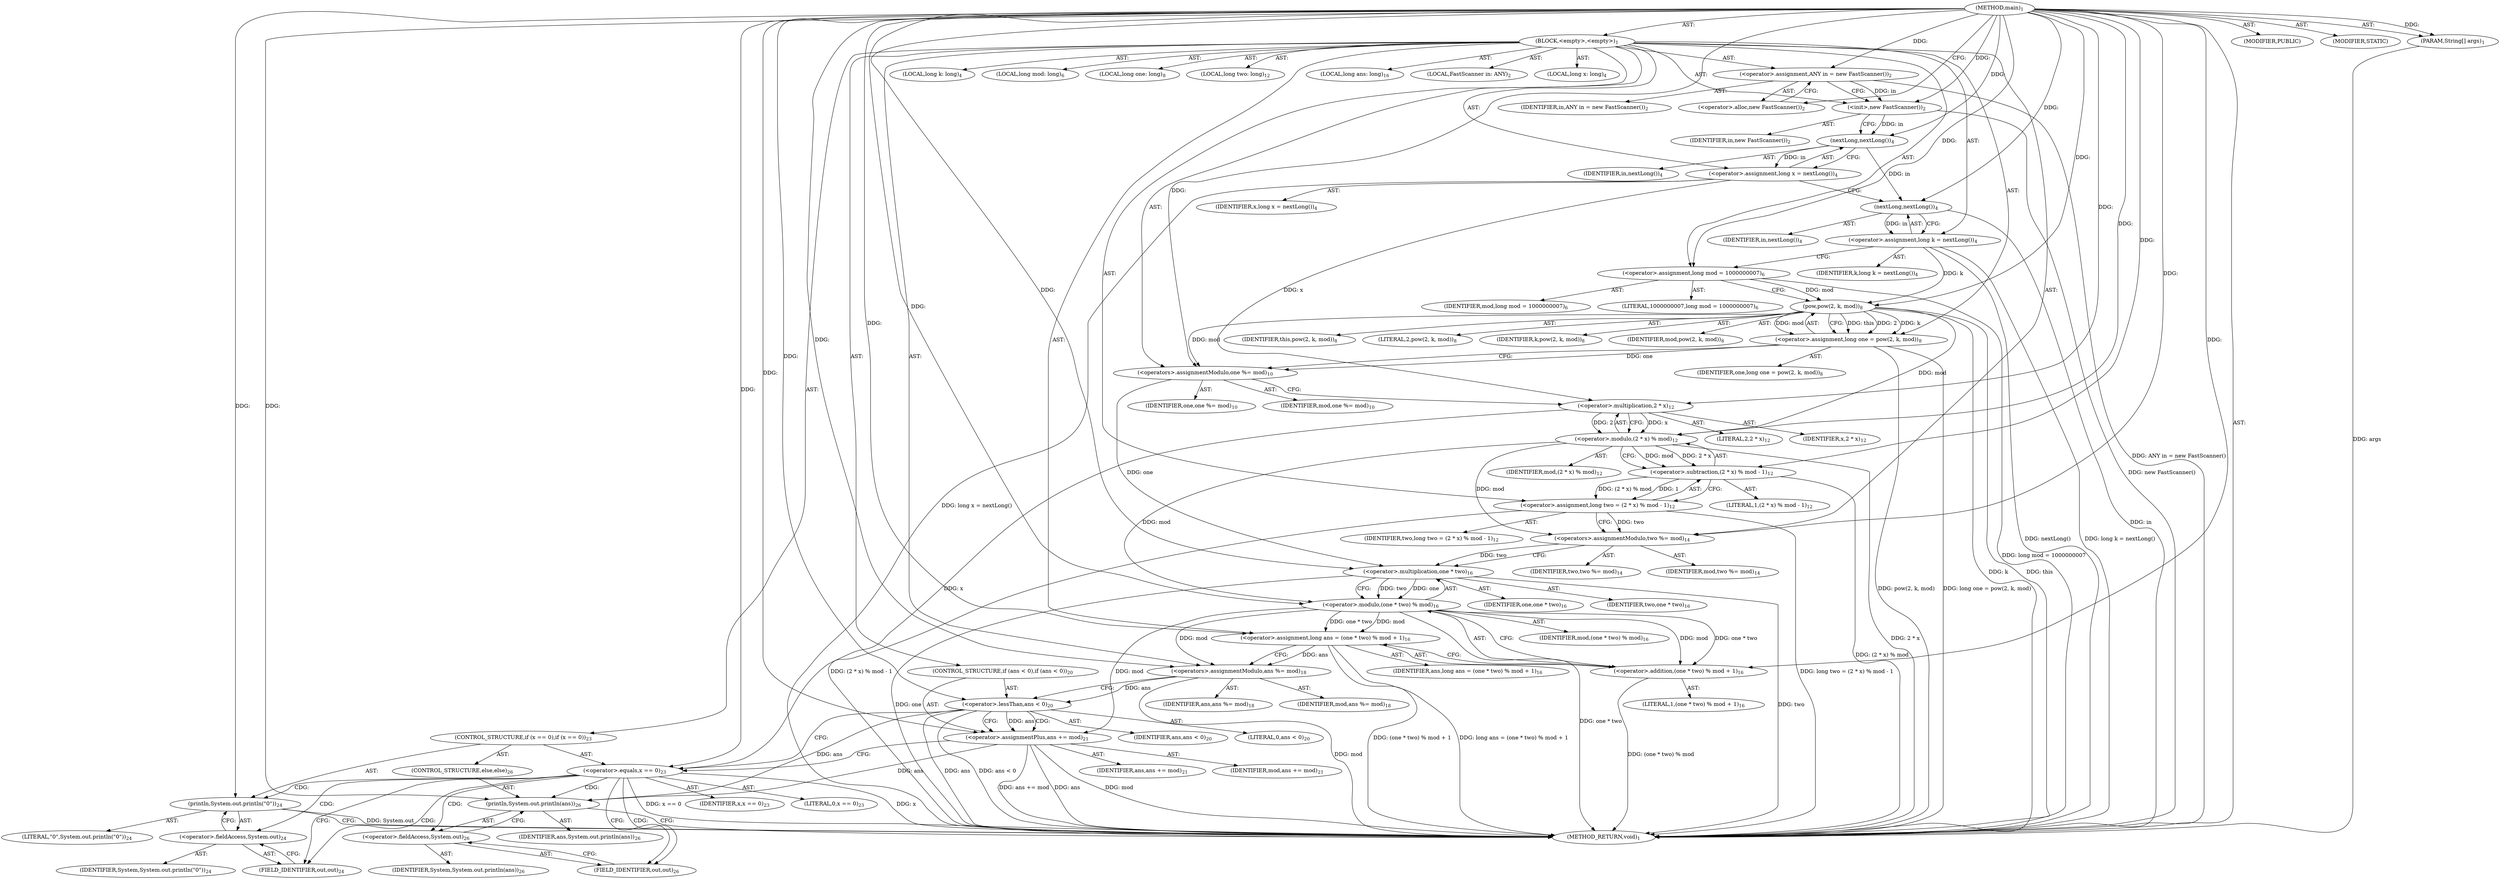 digraph "main" {  
"19" [label = <(METHOD,main)<SUB>1</SUB>> ]
"20" [label = <(PARAM,String[] args)<SUB>1</SUB>> ]
"21" [label = <(BLOCK,&lt;empty&gt;,&lt;empty&gt;)<SUB>1</SUB>> ]
"4" [label = <(LOCAL,FastScanner in: ANY)<SUB>2</SUB>> ]
"22" [label = <(&lt;operator&gt;.assignment,ANY in = new FastScanner())<SUB>2</SUB>> ]
"23" [label = <(IDENTIFIER,in,ANY in = new FastScanner())<SUB>2</SUB>> ]
"24" [label = <(&lt;operator&gt;.alloc,new FastScanner())<SUB>2</SUB>> ]
"25" [label = <(&lt;init&gt;,new FastScanner())<SUB>2</SUB>> ]
"3" [label = <(IDENTIFIER,in,new FastScanner())<SUB>2</SUB>> ]
"26" [label = <(LOCAL,long x: long)<SUB>4</SUB>> ]
"27" [label = <(LOCAL,long k: long)<SUB>4</SUB>> ]
"28" [label = <(&lt;operator&gt;.assignment,long x = nextLong())<SUB>4</SUB>> ]
"29" [label = <(IDENTIFIER,x,long x = nextLong())<SUB>4</SUB>> ]
"30" [label = <(nextLong,nextLong())<SUB>4</SUB>> ]
"31" [label = <(IDENTIFIER,in,nextLong())<SUB>4</SUB>> ]
"32" [label = <(&lt;operator&gt;.assignment,long k = nextLong())<SUB>4</SUB>> ]
"33" [label = <(IDENTIFIER,k,long k = nextLong())<SUB>4</SUB>> ]
"34" [label = <(nextLong,nextLong())<SUB>4</SUB>> ]
"35" [label = <(IDENTIFIER,in,nextLong())<SUB>4</SUB>> ]
"36" [label = <(LOCAL,long mod: long)<SUB>6</SUB>> ]
"37" [label = <(&lt;operator&gt;.assignment,long mod = 1000000007)<SUB>6</SUB>> ]
"38" [label = <(IDENTIFIER,mod,long mod = 1000000007)<SUB>6</SUB>> ]
"39" [label = <(LITERAL,1000000007,long mod = 1000000007)<SUB>6</SUB>> ]
"40" [label = <(LOCAL,long one: long)<SUB>8</SUB>> ]
"41" [label = <(&lt;operator&gt;.assignment,long one = pow(2, k, mod))<SUB>8</SUB>> ]
"42" [label = <(IDENTIFIER,one,long one = pow(2, k, mod))<SUB>8</SUB>> ]
"43" [label = <(pow,pow(2, k, mod))<SUB>8</SUB>> ]
"44" [label = <(IDENTIFIER,this,pow(2, k, mod))<SUB>8</SUB>> ]
"45" [label = <(LITERAL,2,pow(2, k, mod))<SUB>8</SUB>> ]
"46" [label = <(IDENTIFIER,k,pow(2, k, mod))<SUB>8</SUB>> ]
"47" [label = <(IDENTIFIER,mod,pow(2, k, mod))<SUB>8</SUB>> ]
"48" [label = <(&lt;operators&gt;.assignmentModulo,one %= mod)<SUB>10</SUB>> ]
"49" [label = <(IDENTIFIER,one,one %= mod)<SUB>10</SUB>> ]
"50" [label = <(IDENTIFIER,mod,one %= mod)<SUB>10</SUB>> ]
"51" [label = <(LOCAL,long two: long)<SUB>12</SUB>> ]
"52" [label = <(&lt;operator&gt;.assignment,long two = (2 * x) % mod - 1)<SUB>12</SUB>> ]
"53" [label = <(IDENTIFIER,two,long two = (2 * x) % mod - 1)<SUB>12</SUB>> ]
"54" [label = <(&lt;operator&gt;.subtraction,(2 * x) % mod - 1)<SUB>12</SUB>> ]
"55" [label = <(&lt;operator&gt;.modulo,(2 * x) % mod)<SUB>12</SUB>> ]
"56" [label = <(&lt;operator&gt;.multiplication,2 * x)<SUB>12</SUB>> ]
"57" [label = <(LITERAL,2,2 * x)<SUB>12</SUB>> ]
"58" [label = <(IDENTIFIER,x,2 * x)<SUB>12</SUB>> ]
"59" [label = <(IDENTIFIER,mod,(2 * x) % mod)<SUB>12</SUB>> ]
"60" [label = <(LITERAL,1,(2 * x) % mod - 1)<SUB>12</SUB>> ]
"61" [label = <(&lt;operators&gt;.assignmentModulo,two %= mod)<SUB>14</SUB>> ]
"62" [label = <(IDENTIFIER,two,two %= mod)<SUB>14</SUB>> ]
"63" [label = <(IDENTIFIER,mod,two %= mod)<SUB>14</SUB>> ]
"64" [label = <(LOCAL,long ans: long)<SUB>16</SUB>> ]
"65" [label = <(&lt;operator&gt;.assignment,long ans = (one * two) % mod + 1)<SUB>16</SUB>> ]
"66" [label = <(IDENTIFIER,ans,long ans = (one * two) % mod + 1)<SUB>16</SUB>> ]
"67" [label = <(&lt;operator&gt;.addition,(one * two) % mod + 1)<SUB>16</SUB>> ]
"68" [label = <(&lt;operator&gt;.modulo,(one * two) % mod)<SUB>16</SUB>> ]
"69" [label = <(&lt;operator&gt;.multiplication,one * two)<SUB>16</SUB>> ]
"70" [label = <(IDENTIFIER,one,one * two)<SUB>16</SUB>> ]
"71" [label = <(IDENTIFIER,two,one * two)<SUB>16</SUB>> ]
"72" [label = <(IDENTIFIER,mod,(one * two) % mod)<SUB>16</SUB>> ]
"73" [label = <(LITERAL,1,(one * two) % mod + 1)<SUB>16</SUB>> ]
"74" [label = <(&lt;operators&gt;.assignmentModulo,ans %= mod)<SUB>18</SUB>> ]
"75" [label = <(IDENTIFIER,ans,ans %= mod)<SUB>18</SUB>> ]
"76" [label = <(IDENTIFIER,mod,ans %= mod)<SUB>18</SUB>> ]
"77" [label = <(CONTROL_STRUCTURE,if (ans &lt; 0),if (ans &lt; 0))<SUB>20</SUB>> ]
"78" [label = <(&lt;operator&gt;.lessThan,ans &lt; 0)<SUB>20</SUB>> ]
"79" [label = <(IDENTIFIER,ans,ans &lt; 0)<SUB>20</SUB>> ]
"80" [label = <(LITERAL,0,ans &lt; 0)<SUB>20</SUB>> ]
"81" [label = <(&lt;operator&gt;.assignmentPlus,ans += mod)<SUB>21</SUB>> ]
"82" [label = <(IDENTIFIER,ans,ans += mod)<SUB>21</SUB>> ]
"83" [label = <(IDENTIFIER,mod,ans += mod)<SUB>21</SUB>> ]
"84" [label = <(CONTROL_STRUCTURE,if (x == 0),if (x == 0))<SUB>23</SUB>> ]
"85" [label = <(&lt;operator&gt;.equals,x == 0)<SUB>23</SUB>> ]
"86" [label = <(IDENTIFIER,x,x == 0)<SUB>23</SUB>> ]
"87" [label = <(LITERAL,0,x == 0)<SUB>23</SUB>> ]
"88" [label = <(println,System.out.println(&quot;0&quot;))<SUB>24</SUB>> ]
"89" [label = <(&lt;operator&gt;.fieldAccess,System.out)<SUB>24</SUB>> ]
"90" [label = <(IDENTIFIER,System,System.out.println(&quot;0&quot;))<SUB>24</SUB>> ]
"91" [label = <(FIELD_IDENTIFIER,out,out)<SUB>24</SUB>> ]
"92" [label = <(LITERAL,&quot;0&quot;,System.out.println(&quot;0&quot;))<SUB>24</SUB>> ]
"93" [label = <(CONTROL_STRUCTURE,else,else)<SUB>26</SUB>> ]
"94" [label = <(println,System.out.println(ans))<SUB>26</SUB>> ]
"95" [label = <(&lt;operator&gt;.fieldAccess,System.out)<SUB>26</SUB>> ]
"96" [label = <(IDENTIFIER,System,System.out.println(ans))<SUB>26</SUB>> ]
"97" [label = <(FIELD_IDENTIFIER,out,out)<SUB>26</SUB>> ]
"98" [label = <(IDENTIFIER,ans,System.out.println(ans))<SUB>26</SUB>> ]
"99" [label = <(MODIFIER,PUBLIC)> ]
"100" [label = <(MODIFIER,STATIC)> ]
"101" [label = <(METHOD_RETURN,void)<SUB>1</SUB>> ]
  "19" -> "20"  [ label = "AST: "] 
  "19" -> "21"  [ label = "AST: "] 
  "19" -> "99"  [ label = "AST: "] 
  "19" -> "100"  [ label = "AST: "] 
  "19" -> "101"  [ label = "AST: "] 
  "21" -> "4"  [ label = "AST: "] 
  "21" -> "22"  [ label = "AST: "] 
  "21" -> "25"  [ label = "AST: "] 
  "21" -> "26"  [ label = "AST: "] 
  "21" -> "27"  [ label = "AST: "] 
  "21" -> "28"  [ label = "AST: "] 
  "21" -> "32"  [ label = "AST: "] 
  "21" -> "36"  [ label = "AST: "] 
  "21" -> "37"  [ label = "AST: "] 
  "21" -> "40"  [ label = "AST: "] 
  "21" -> "41"  [ label = "AST: "] 
  "21" -> "48"  [ label = "AST: "] 
  "21" -> "51"  [ label = "AST: "] 
  "21" -> "52"  [ label = "AST: "] 
  "21" -> "61"  [ label = "AST: "] 
  "21" -> "64"  [ label = "AST: "] 
  "21" -> "65"  [ label = "AST: "] 
  "21" -> "74"  [ label = "AST: "] 
  "21" -> "77"  [ label = "AST: "] 
  "21" -> "84"  [ label = "AST: "] 
  "22" -> "23"  [ label = "AST: "] 
  "22" -> "24"  [ label = "AST: "] 
  "25" -> "3"  [ label = "AST: "] 
  "28" -> "29"  [ label = "AST: "] 
  "28" -> "30"  [ label = "AST: "] 
  "30" -> "31"  [ label = "AST: "] 
  "32" -> "33"  [ label = "AST: "] 
  "32" -> "34"  [ label = "AST: "] 
  "34" -> "35"  [ label = "AST: "] 
  "37" -> "38"  [ label = "AST: "] 
  "37" -> "39"  [ label = "AST: "] 
  "41" -> "42"  [ label = "AST: "] 
  "41" -> "43"  [ label = "AST: "] 
  "43" -> "44"  [ label = "AST: "] 
  "43" -> "45"  [ label = "AST: "] 
  "43" -> "46"  [ label = "AST: "] 
  "43" -> "47"  [ label = "AST: "] 
  "48" -> "49"  [ label = "AST: "] 
  "48" -> "50"  [ label = "AST: "] 
  "52" -> "53"  [ label = "AST: "] 
  "52" -> "54"  [ label = "AST: "] 
  "54" -> "55"  [ label = "AST: "] 
  "54" -> "60"  [ label = "AST: "] 
  "55" -> "56"  [ label = "AST: "] 
  "55" -> "59"  [ label = "AST: "] 
  "56" -> "57"  [ label = "AST: "] 
  "56" -> "58"  [ label = "AST: "] 
  "61" -> "62"  [ label = "AST: "] 
  "61" -> "63"  [ label = "AST: "] 
  "65" -> "66"  [ label = "AST: "] 
  "65" -> "67"  [ label = "AST: "] 
  "67" -> "68"  [ label = "AST: "] 
  "67" -> "73"  [ label = "AST: "] 
  "68" -> "69"  [ label = "AST: "] 
  "68" -> "72"  [ label = "AST: "] 
  "69" -> "70"  [ label = "AST: "] 
  "69" -> "71"  [ label = "AST: "] 
  "74" -> "75"  [ label = "AST: "] 
  "74" -> "76"  [ label = "AST: "] 
  "77" -> "78"  [ label = "AST: "] 
  "77" -> "81"  [ label = "AST: "] 
  "78" -> "79"  [ label = "AST: "] 
  "78" -> "80"  [ label = "AST: "] 
  "81" -> "82"  [ label = "AST: "] 
  "81" -> "83"  [ label = "AST: "] 
  "84" -> "85"  [ label = "AST: "] 
  "84" -> "88"  [ label = "AST: "] 
  "84" -> "93"  [ label = "AST: "] 
  "85" -> "86"  [ label = "AST: "] 
  "85" -> "87"  [ label = "AST: "] 
  "88" -> "89"  [ label = "AST: "] 
  "88" -> "92"  [ label = "AST: "] 
  "89" -> "90"  [ label = "AST: "] 
  "89" -> "91"  [ label = "AST: "] 
  "93" -> "94"  [ label = "AST: "] 
  "94" -> "95"  [ label = "AST: "] 
  "94" -> "98"  [ label = "AST: "] 
  "95" -> "96"  [ label = "AST: "] 
  "95" -> "97"  [ label = "AST: "] 
  "22" -> "25"  [ label = "CFG: "] 
  "25" -> "30"  [ label = "CFG: "] 
  "28" -> "34"  [ label = "CFG: "] 
  "32" -> "37"  [ label = "CFG: "] 
  "37" -> "43"  [ label = "CFG: "] 
  "41" -> "48"  [ label = "CFG: "] 
  "48" -> "56"  [ label = "CFG: "] 
  "52" -> "61"  [ label = "CFG: "] 
  "61" -> "69"  [ label = "CFG: "] 
  "65" -> "74"  [ label = "CFG: "] 
  "74" -> "78"  [ label = "CFG: "] 
  "24" -> "22"  [ label = "CFG: "] 
  "30" -> "28"  [ label = "CFG: "] 
  "34" -> "32"  [ label = "CFG: "] 
  "43" -> "41"  [ label = "CFG: "] 
  "54" -> "52"  [ label = "CFG: "] 
  "67" -> "65"  [ label = "CFG: "] 
  "78" -> "81"  [ label = "CFG: "] 
  "78" -> "85"  [ label = "CFG: "] 
  "81" -> "85"  [ label = "CFG: "] 
  "85" -> "91"  [ label = "CFG: "] 
  "85" -> "97"  [ label = "CFG: "] 
  "88" -> "101"  [ label = "CFG: "] 
  "55" -> "54"  [ label = "CFG: "] 
  "68" -> "67"  [ label = "CFG: "] 
  "89" -> "88"  [ label = "CFG: "] 
  "94" -> "101"  [ label = "CFG: "] 
  "56" -> "55"  [ label = "CFG: "] 
  "69" -> "68"  [ label = "CFG: "] 
  "91" -> "89"  [ label = "CFG: "] 
  "95" -> "94"  [ label = "CFG: "] 
  "97" -> "95"  [ label = "CFG: "] 
  "19" -> "24"  [ label = "CFG: "] 
  "20" -> "101"  [ label = "DDG: args"] 
  "22" -> "101"  [ label = "DDG: ANY in = new FastScanner()"] 
  "25" -> "101"  [ label = "DDG: new FastScanner()"] 
  "28" -> "101"  [ label = "DDG: long x = nextLong()"] 
  "34" -> "101"  [ label = "DDG: in"] 
  "32" -> "101"  [ label = "DDG: nextLong()"] 
  "32" -> "101"  [ label = "DDG: long k = nextLong()"] 
  "37" -> "101"  [ label = "DDG: long mod = 1000000007"] 
  "43" -> "101"  [ label = "DDG: k"] 
  "41" -> "101"  [ label = "DDG: pow(2, k, mod)"] 
  "41" -> "101"  [ label = "DDG: long one = pow(2, k, mod)"] 
  "55" -> "101"  [ label = "DDG: 2 * x"] 
  "54" -> "101"  [ label = "DDG: (2 * x) % mod"] 
  "52" -> "101"  [ label = "DDG: (2 * x) % mod - 1"] 
  "52" -> "101"  [ label = "DDG: long two = (2 * x) % mod - 1"] 
  "69" -> "101"  [ label = "DDG: one"] 
  "69" -> "101"  [ label = "DDG: two"] 
  "68" -> "101"  [ label = "DDG: one * two"] 
  "67" -> "101"  [ label = "DDG: (one * two) % mod"] 
  "65" -> "101"  [ label = "DDG: (one * two) % mod + 1"] 
  "65" -> "101"  [ label = "DDG: long ans = (one * two) % mod + 1"] 
  "74" -> "101"  [ label = "DDG: mod"] 
  "78" -> "101"  [ label = "DDG: ans"] 
  "78" -> "101"  [ label = "DDG: ans &lt; 0"] 
  "81" -> "101"  [ label = "DDG: ans"] 
  "81" -> "101"  [ label = "DDG: mod"] 
  "81" -> "101"  [ label = "DDG: ans += mod"] 
  "85" -> "101"  [ label = "DDG: x"] 
  "85" -> "101"  [ label = "DDG: x == 0"] 
  "88" -> "101"  [ label = "DDG: System.out"] 
  "43" -> "101"  [ label = "DDG: this"] 
  "19" -> "20"  [ label = "DDG: "] 
  "19" -> "22"  [ label = "DDG: "] 
  "30" -> "28"  [ label = "DDG: in"] 
  "34" -> "32"  [ label = "DDG: in"] 
  "19" -> "37"  [ label = "DDG: "] 
  "43" -> "41"  [ label = "DDG: this"] 
  "43" -> "41"  [ label = "DDG: 2"] 
  "43" -> "41"  [ label = "DDG: k"] 
  "43" -> "41"  [ label = "DDG: mod"] 
  "43" -> "48"  [ label = "DDG: mod"] 
  "19" -> "48"  [ label = "DDG: "] 
  "54" -> "52"  [ label = "DDG: (2 * x) % mod"] 
  "54" -> "52"  [ label = "DDG: 1"] 
  "55" -> "61"  [ label = "DDG: mod"] 
  "19" -> "61"  [ label = "DDG: "] 
  "68" -> "65"  [ label = "DDG: one * two"] 
  "68" -> "65"  [ label = "DDG: mod"] 
  "19" -> "65"  [ label = "DDG: "] 
  "68" -> "74"  [ label = "DDG: mod"] 
  "19" -> "74"  [ label = "DDG: "] 
  "22" -> "25"  [ label = "DDG: in"] 
  "19" -> "25"  [ label = "DDG: "] 
  "41" -> "48"  [ label = "DDG: one"] 
  "52" -> "61"  [ label = "DDG: two"] 
  "65" -> "74"  [ label = "DDG: ans"] 
  "19" -> "81"  [ label = "DDG: "] 
  "68" -> "81"  [ label = "DDG: mod"] 
  "25" -> "30"  [ label = "DDG: in"] 
  "19" -> "30"  [ label = "DDG: "] 
  "30" -> "34"  [ label = "DDG: in"] 
  "19" -> "34"  [ label = "DDG: "] 
  "19" -> "43"  [ label = "DDG: "] 
  "32" -> "43"  [ label = "DDG: k"] 
  "37" -> "43"  [ label = "DDG: mod"] 
  "55" -> "54"  [ label = "DDG: 2 * x"] 
  "55" -> "54"  [ label = "DDG: mod"] 
  "19" -> "54"  [ label = "DDG: "] 
  "68" -> "67"  [ label = "DDG: one * two"] 
  "68" -> "67"  [ label = "DDG: mod"] 
  "19" -> "67"  [ label = "DDG: "] 
  "74" -> "78"  [ label = "DDG: ans"] 
  "19" -> "78"  [ label = "DDG: "] 
  "78" -> "81"  [ label = "DDG: ans"] 
  "56" -> "85"  [ label = "DDG: x"] 
  "19" -> "85"  [ label = "DDG: "] 
  "19" -> "88"  [ label = "DDG: "] 
  "56" -> "55"  [ label = "DDG: 2"] 
  "56" -> "55"  [ label = "DDG: x"] 
  "19" -> "55"  [ label = "DDG: "] 
  "43" -> "55"  [ label = "DDG: mod"] 
  "69" -> "68"  [ label = "DDG: one"] 
  "69" -> "68"  [ label = "DDG: two"] 
  "19" -> "68"  [ label = "DDG: "] 
  "55" -> "68"  [ label = "DDG: mod"] 
  "78" -> "94"  [ label = "DDG: ans"] 
  "81" -> "94"  [ label = "DDG: ans"] 
  "19" -> "94"  [ label = "DDG: "] 
  "19" -> "56"  [ label = "DDG: "] 
  "28" -> "56"  [ label = "DDG: x"] 
  "48" -> "69"  [ label = "DDG: one"] 
  "19" -> "69"  [ label = "DDG: "] 
  "61" -> "69"  [ label = "DDG: two"] 
  "78" -> "81"  [ label = "CDG: "] 
  "85" -> "94"  [ label = "CDG: "] 
  "85" -> "97"  [ label = "CDG: "] 
  "85" -> "91"  [ label = "CDG: "] 
  "85" -> "89"  [ label = "CDG: "] 
  "85" -> "88"  [ label = "CDG: "] 
  "85" -> "95"  [ label = "CDG: "] 
}
